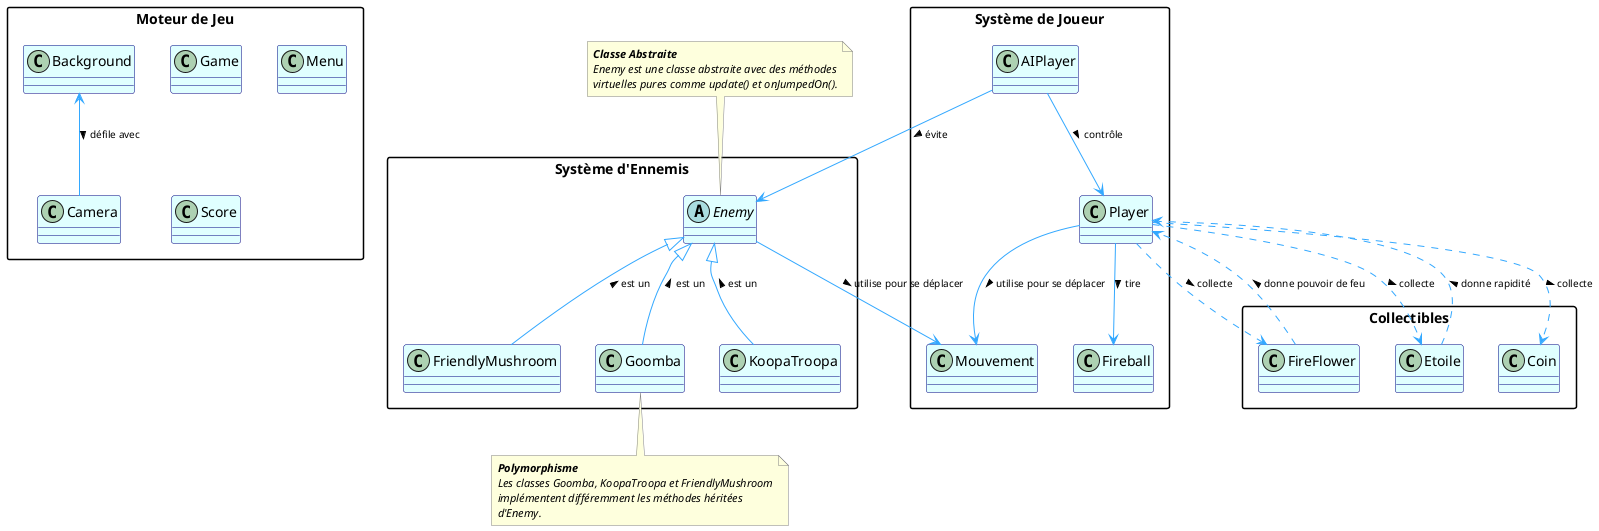 @startuml Simplified_Architecture

' Styling
skinparam packageStyle rectangle
skinparam classBackgroundColor LightCyan
skinparam classArrowColor DeepSkyBlue
skinparam classBorderColor Navy
skinparam noteBorderColor Gray
skinparam noteFontStyle italic
skinparam noteFontSize 11
skinparam arrowFontSize 10
skinparam arrowColor #33A8FF

package "Moteur de Jeu" {
  class Game
  class Menu
  class Camera
  class Background
  class Score
}

package "Système de Joueur" {
  class Player
  class Mouvement
  class AIPlayer
  class Fireball
}

package "Système d'Ennemis" {
  abstract class Enemy
  class Goomba
  class KoopaTroopa
  class FriendlyMushroom
}

package "Collectibles" {
  class Coin
  class FireFlower
  class Etoile
}

' Relationships with annotations
Player --> Mouvement : utilise pour se déplacer >
Player --> Fireball : tire >
Enemy --> Mouvement : utilise pour se déplacer >
Enemy <|-- Goomba : est un <
Enemy <|-- KoopaTroopa : est un <
Enemy <|-- FriendlyMushroom : est un <

AIPlayer --> Player : contrôle >
AIPlayer --> Enemy : évite >


Player ..> Coin : collecte >
Player ..> FireFlower : collecte >
Player ..> Etoile : collecte >
FireFlower ..> Player : donne pouvoir de feu >
Etoile ..> Player : donne rapidité >

Background <-- Camera : défile avec >

note top of Enemy 
  <b>Classe Abstraite</b>
  Enemy est une classe abstraite avec des méthodes
  virtuelles pures comme update() et onJumpedOn().
end note

note bottom of Goomba
  <b>Polymorphisme</b>
  Les classes Goomba, KoopaTroopa et FriendlyMushroom
  implémentent différemment les méthodes héritées
  d'Enemy.
end note

@enduml
